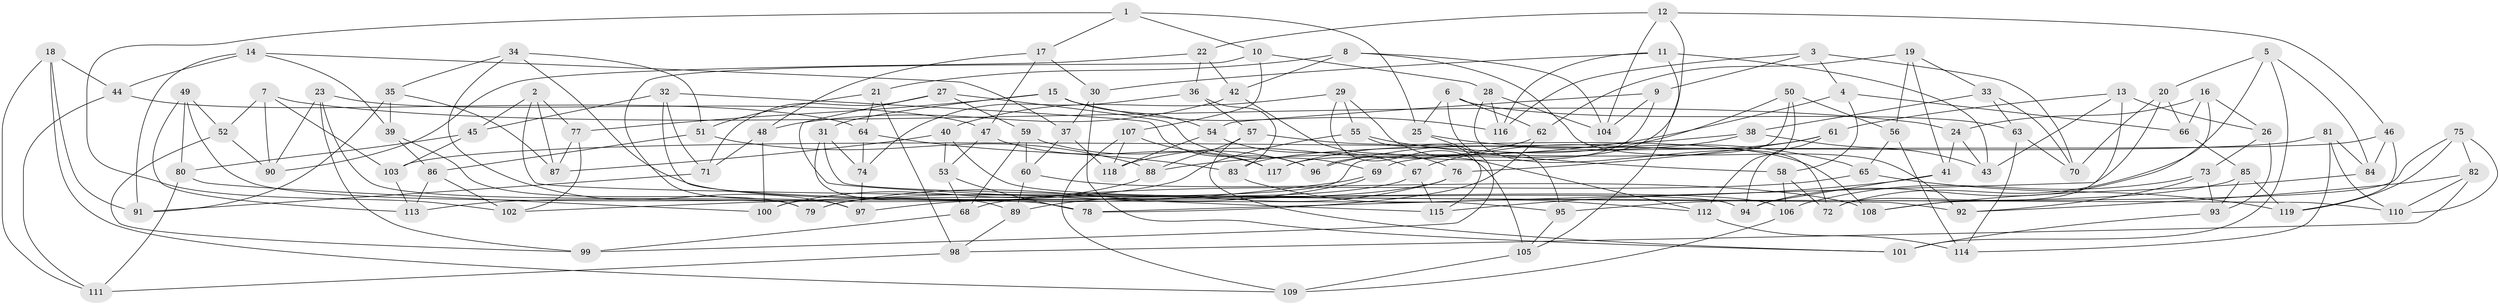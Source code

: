 // coarse degree distribution, {6: 0.5333333333333333, 5: 0.05333333333333334, 4: 0.41333333333333333}
// Generated by graph-tools (version 1.1) at 2025/24/03/03/25 07:24:27]
// undirected, 119 vertices, 238 edges
graph export_dot {
graph [start="1"]
  node [color=gray90,style=filled];
  1;
  2;
  3;
  4;
  5;
  6;
  7;
  8;
  9;
  10;
  11;
  12;
  13;
  14;
  15;
  16;
  17;
  18;
  19;
  20;
  21;
  22;
  23;
  24;
  25;
  26;
  27;
  28;
  29;
  30;
  31;
  32;
  33;
  34;
  35;
  36;
  37;
  38;
  39;
  40;
  41;
  42;
  43;
  44;
  45;
  46;
  47;
  48;
  49;
  50;
  51;
  52;
  53;
  54;
  55;
  56;
  57;
  58;
  59;
  60;
  61;
  62;
  63;
  64;
  65;
  66;
  67;
  68;
  69;
  70;
  71;
  72;
  73;
  74;
  75;
  76;
  77;
  78;
  79;
  80;
  81;
  82;
  83;
  84;
  85;
  86;
  87;
  88;
  89;
  90;
  91;
  92;
  93;
  94;
  95;
  96;
  97;
  98;
  99;
  100;
  101;
  102;
  103;
  104;
  105;
  106;
  107;
  108;
  109;
  110;
  111;
  112;
  113;
  114;
  115;
  116;
  117;
  118;
  119;
  1 -- 102;
  1 -- 25;
  1 -- 17;
  1 -- 10;
  2 -- 77;
  2 -- 45;
  2 -- 110;
  2 -- 87;
  3 -- 116;
  3 -- 4;
  3 -- 9;
  3 -- 70;
  4 -- 58;
  4 -- 88;
  4 -- 66;
  5 -- 20;
  5 -- 94;
  5 -- 84;
  5 -- 101;
  6 -- 25;
  6 -- 95;
  6 -- 63;
  6 -- 62;
  7 -- 90;
  7 -- 103;
  7 -- 52;
  7 -- 24;
  8 -- 42;
  8 -- 92;
  8 -- 104;
  8 -- 21;
  9 -- 54;
  9 -- 117;
  9 -- 104;
  10 -- 97;
  10 -- 107;
  10 -- 28;
  11 -- 105;
  11 -- 116;
  11 -- 43;
  11 -- 30;
  12 -- 46;
  12 -- 22;
  12 -- 96;
  12 -- 104;
  13 -- 61;
  13 -- 72;
  13 -- 43;
  13 -- 26;
  14 -- 39;
  14 -- 44;
  14 -- 37;
  14 -- 91;
  15 -- 116;
  15 -- 54;
  15 -- 31;
  15 -- 77;
  16 -- 72;
  16 -- 26;
  16 -- 66;
  16 -- 24;
  17 -- 48;
  17 -- 47;
  17 -- 30;
  18 -- 111;
  18 -- 44;
  18 -- 109;
  18 -- 91;
  19 -- 62;
  19 -- 41;
  19 -- 33;
  19 -- 56;
  20 -- 78;
  20 -- 66;
  20 -- 70;
  21 -- 98;
  21 -- 64;
  21 -- 51;
  22 -- 90;
  22 -- 42;
  22 -- 36;
  23 -- 79;
  23 -- 99;
  23 -- 90;
  23 -- 47;
  24 -- 41;
  24 -- 43;
  25 -- 65;
  25 -- 99;
  26 -- 73;
  26 -- 93;
  27 -- 71;
  27 -- 69;
  27 -- 59;
  27 -- 115;
  28 -- 116;
  28 -- 104;
  28 -- 72;
  29 -- 112;
  29 -- 40;
  29 -- 55;
  29 -- 105;
  30 -- 37;
  30 -- 101;
  31 -- 74;
  31 -- 89;
  31 -- 92;
  32 -- 96;
  32 -- 71;
  32 -- 45;
  32 -- 95;
  33 -- 70;
  33 -- 38;
  33 -- 63;
  34 -- 35;
  34 -- 51;
  34 -- 97;
  34 -- 106;
  35 -- 87;
  35 -- 91;
  35 -- 39;
  36 -- 83;
  36 -- 74;
  36 -- 57;
  37 -- 60;
  37 -- 118;
  38 -- 83;
  38 -- 96;
  38 -- 43;
  39 -- 79;
  39 -- 86;
  40 -- 53;
  40 -- 94;
  40 -- 87;
  41 -- 94;
  41 -- 115;
  42 -- 76;
  42 -- 48;
  44 -- 64;
  44 -- 111;
  45 -- 103;
  45 -- 80;
  46 -- 69;
  46 -- 119;
  46 -- 84;
  47 -- 117;
  47 -- 53;
  48 -- 100;
  48 -- 71;
  49 -- 52;
  49 -- 80;
  49 -- 78;
  49 -- 113;
  50 -- 56;
  50 -- 100;
  50 -- 112;
  50 -- 117;
  51 -- 86;
  51 -- 88;
  52 -- 99;
  52 -- 90;
  53 -- 68;
  53 -- 78;
  54 -- 118;
  54 -- 67;
  55 -- 58;
  55 -- 115;
  55 -- 113;
  56 -- 114;
  56 -- 65;
  57 -- 108;
  57 -- 88;
  57 -- 101;
  58 -- 106;
  58 -- 72;
  59 -- 68;
  59 -- 60;
  59 -- 96;
  60 -- 108;
  60 -- 89;
  61 -- 67;
  61 -- 94;
  61 -- 76;
  62 -- 118;
  62 -- 78;
  63 -- 70;
  63 -- 114;
  64 -- 83;
  64 -- 74;
  65 -- 68;
  65 -- 119;
  66 -- 85;
  67 -- 79;
  67 -- 115;
  68 -- 99;
  69 -- 102;
  69 -- 79;
  71 -- 91;
  73 -- 106;
  73 -- 92;
  73 -- 93;
  74 -- 97;
  75 -- 82;
  75 -- 110;
  75 -- 119;
  75 -- 108;
  76 -- 89;
  76 -- 97;
  77 -- 102;
  77 -- 87;
  80 -- 100;
  80 -- 111;
  81 -- 114;
  81 -- 110;
  81 -- 84;
  81 -- 103;
  82 -- 98;
  82 -- 110;
  82 -- 92;
  83 -- 112;
  84 -- 108;
  85 -- 119;
  85 -- 95;
  85 -- 93;
  86 -- 102;
  86 -- 113;
  88 -- 100;
  89 -- 98;
  93 -- 101;
  95 -- 105;
  98 -- 111;
  103 -- 113;
  105 -- 109;
  106 -- 109;
  107 -- 117;
  107 -- 109;
  107 -- 118;
  112 -- 114;
}
